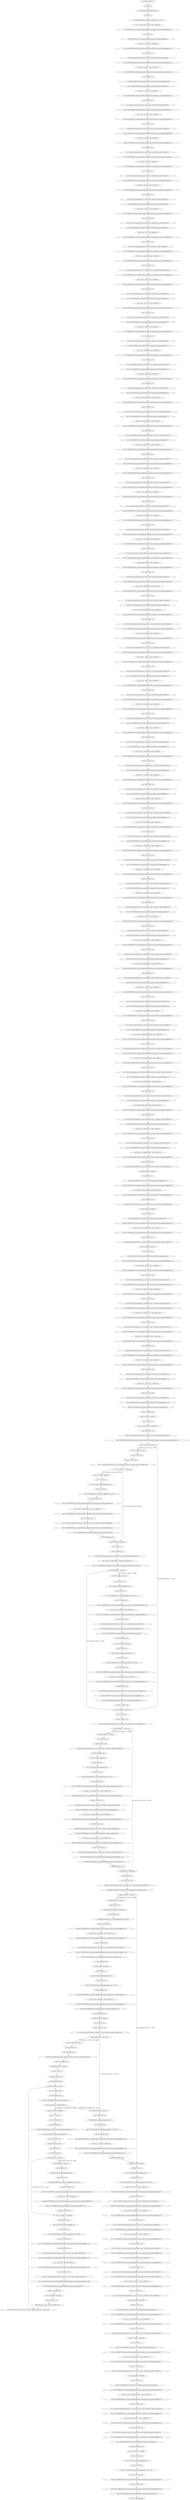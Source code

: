 digraph G {
  1 [ label="I0 (0) LABEL L18261177" ];
  2 [ label="I1 (0) LINE  78" ];
  3 [ label="I2 (0) NEW java/lang/StringBuilder l78" ];
  4 [ label="I3 (3) DUP l78" ];
  5 [ label="I4 (4) INVOKESPECIAL java/lang/StringBuilder.<init>()V l78" ];
  6 [ label="I5 (7) LDC open order: orderId= Type=T_SHORT l78" ];
  7 [ label="I6 (9) INVOKEVIRTUAL java/lang/StringBuilder.append(Ljava/lang/String;)Ljava/lang/StringBuilder; l78" ];
  8 [ label="I7 (12) ILOAD 0 l78" ];
  9 [ label="I8 (13) INVOKEVIRTUAL java/lang/StringBuilder.append(I)Ljava/lang/StringBuilder; l78" ];
  10 [ label="I9 (16) LDC  action= Type=T_SHORT l78" ];
  11 [ label="I10 (18) INVOKEVIRTUAL java/lang/StringBuilder.append(Ljava/lang/String;)Ljava/lang/StringBuilder; l78" ];
  12 [ label="I11 (21) ALOAD 2 l78" ];
  13 [ label="I12 (22) Field com/ib/client/Order.m_action Type=T_BOOLEAN, Opcode=GETFIELD l78" ];
  14 [ label="I13 (25) INVOKEVIRTUAL java/lang/StringBuilder.append(Ljava/lang/String;)Ljava/lang/StringBuilder; l78" ];
  15 [ label="I14 (28) LDC  quantity= Type=T_SHORT l78" ];
  16 [ label="I15 (30) INVOKEVIRTUAL java/lang/StringBuilder.append(Ljava/lang/String;)Ljava/lang/StringBuilder; l78" ];
  17 [ label="I16 (33) ALOAD 2 l78" ];
  18 [ label="I17 (34) Field com/ib/client/Order.m_totalQuantity Type=T_BOOLEAN, Opcode=GETFIELD l78" ];
  19 [ label="I18 (37) INVOKEVIRTUAL java/lang/StringBuilder.append(I)Ljava/lang/StringBuilder; l78" ];
  20 [ label="I19 (40) LDC  symbol= Type=T_SHORT l78" ];
  21 [ label="I20 (42) INVOKEVIRTUAL java/lang/StringBuilder.append(Ljava/lang/String;)Ljava/lang/StringBuilder; l78" ];
  22 [ label="I21 (45) ALOAD 1 l78" ];
  23 [ label="I22 (46) Field com/ib/client/Contract.m_symbol Type=T_BOOLEAN, Opcode=GETFIELD l78" ];
  24 [ label="I23 (49) INVOKEVIRTUAL java/lang/StringBuilder.append(Ljava/lang/String;)Ljava/lang/StringBuilder; l78" ];
  25 [ label="I24 (52) LDC  exchange= Type=T_SHORT l78" ];
  26 [ label="I25 (54) INVOKEVIRTUAL java/lang/StringBuilder.append(Ljava/lang/String;)Ljava/lang/StringBuilder; l78" ];
  27 [ label="I26 (57) ALOAD 1 l78" ];
  28 [ label="I27 (58) Field com/ib/client/Contract.m_exchange Type=T_BOOLEAN, Opcode=GETFIELD l78" ];
  29 [ label="I28 (61) INVOKEVIRTUAL java/lang/StringBuilder.append(Ljava/lang/String;)Ljava/lang/StringBuilder; l78" ];
  30 [ label="I29 (64) LDC  secType= Type=T_SHORT l78" ];
  31 [ label="I30 (66) INVOKEVIRTUAL java/lang/StringBuilder.append(Ljava/lang/String;)Ljava/lang/StringBuilder; l78" ];
  32 [ label="I31 (69) ALOAD 1 l78" ];
  33 [ label="I32 (70) Field com/ib/client/Contract.m_secType Type=T_BOOLEAN, Opcode=GETFIELD l78" ];
  34 [ label="I33 (73) INVOKEVIRTUAL java/lang/StringBuilder.append(Ljava/lang/String;)Ljava/lang/StringBuilder; l78" ];
  35 [ label="I34 (76) LDC  type= Type=T_SHORT l78" ];
  36 [ label="I35 (78) INVOKEVIRTUAL java/lang/StringBuilder.append(Ljava/lang/String;)Ljava/lang/StringBuilder; l78" ];
  37 [ label="I36 (81) ALOAD 2 l78" ];
  38 [ label="I37 (82) Field com/ib/client/Order.m_orderType Type=T_BOOLEAN, Opcode=GETFIELD l78" ];
  39 [ label="I38 (85) INVOKEVIRTUAL java/lang/StringBuilder.append(Ljava/lang/String;)Ljava/lang/StringBuilder; l78" ];
  40 [ label="I39 (88) LDC  lmtPrice= Type=T_SHORT l78" ];
  41 [ label="I40 (90) INVOKEVIRTUAL java/lang/StringBuilder.append(Ljava/lang/String;)Ljava/lang/StringBuilder; l78" ];
  42 [ label="I41 (93) ALOAD 2 l78" ];
  43 [ label="I42 (94) Field com/ib/client/Order.m_lmtPrice Type=T_BOOLEAN, Opcode=GETFIELD l78" ];
  44 [ label="I43 (97) INVOKEVIRTUAL java/lang/StringBuilder.append(D)Ljava/lang/StringBuilder; l78" ];
  45 [ label="I44 (100) LDC  auxPrice= Type=T_SHORT l78" ];
  46 [ label="I45 (102) INVOKEVIRTUAL java/lang/StringBuilder.append(Ljava/lang/String;)Ljava/lang/StringBuilder; l78" ];
  47 [ label="I46 (105) ALOAD 2 l78" ];
  48 [ label="I47 (106) Field com/ib/client/Order.m_auxPrice Type=T_BOOLEAN, Opcode=GETFIELD l78" ];
  49 [ label="I48 (109) INVOKEVIRTUAL java/lang/StringBuilder.append(D)Ljava/lang/StringBuilder; l78" ];
  50 [ label="I49 (112) LDC  TIF= Type=T_SHORT l78" ];
  51 [ label="I50 (114) INVOKEVIRTUAL java/lang/StringBuilder.append(Ljava/lang/String;)Ljava/lang/StringBuilder; l78" ];
  52 [ label="I51 (117) ALOAD 2 l78" ];
  53 [ label="I52 (118) Field com/ib/client/Order.m_tif Type=T_BOOLEAN, Opcode=GETFIELD l78" ];
  54 [ label="I53 (121) INVOKEVIRTUAL java/lang/StringBuilder.append(Ljava/lang/String;)Ljava/lang/StringBuilder; l78" ];
  55 [ label="I54 (124) LDC  localSymbol= Type=T_SHORT l78" ];
  56 [ label="I55 (126) INVOKEVIRTUAL java/lang/StringBuilder.append(Ljava/lang/String;)Ljava/lang/StringBuilder; l78" ];
  57 [ label="I56 (129) ALOAD 1 l78" ];
  58 [ label="I57 (130) Field com/ib/client/Contract.m_localSymbol Type=T_BOOLEAN, Opcode=GETFIELD l78" ];
  59 [ label="I58 (133) INVOKEVIRTUAL java/lang/StringBuilder.append(Ljava/lang/String;)Ljava/lang/StringBuilder; l78" ];
  60 [ label="I59 (136) LDC  client Id= Type=T_SHORT l78" ];
  61 [ label="I60 (138) INVOKEVIRTUAL java/lang/StringBuilder.append(Ljava/lang/String;)Ljava/lang/StringBuilder; l78" ];
  62 [ label="I61 (141) ALOAD 2 l78" ];
  63 [ label="I62 (142) Field com/ib/client/Order.m_clientId Type=T_BOOLEAN, Opcode=GETFIELD l78" ];
  64 [ label="I63 (145) INVOKEVIRTUAL java/lang/StringBuilder.append(I)Ljava/lang/StringBuilder; l78" ];
  65 [ label="I64 (148) LDC  parent Id= Type=T_SHORT l78" ];
  66 [ label="I65 (150) INVOKEVIRTUAL java/lang/StringBuilder.append(Ljava/lang/String;)Ljava/lang/StringBuilder; l78" ];
  67 [ label="I66 (153) ALOAD 2 l78" ];
  68 [ label="I67 (154) Field com/ib/client/Order.m_parentId Type=T_BOOLEAN, Opcode=GETFIELD l78" ];
  69 [ label="I68 (157) INVOKEVIRTUAL java/lang/StringBuilder.append(I)Ljava/lang/StringBuilder; l78" ];
  70 [ label="I69 (160) LDC  permId= Type=T_SHORT l78" ];
  71 [ label="I70 (162) INVOKEVIRTUAL java/lang/StringBuilder.append(Ljava/lang/String;)Ljava/lang/StringBuilder; l78" ];
  72 [ label="I71 (165) ALOAD 2 l78" ];
  73 [ label="I72 (166) Field com/ib/client/Order.m_permId Type=T_BOOLEAN, Opcode=GETFIELD l78" ];
  74 [ label="I73 (169) INVOKEVIRTUAL java/lang/StringBuilder.append(I)Ljava/lang/StringBuilder; l78" ];
  75 [ label="I74 (172) LDC  outsideRth= Type=T_SHORT l78" ];
  76 [ label="I75 (174) INVOKEVIRTUAL java/lang/StringBuilder.append(Ljava/lang/String;)Ljava/lang/StringBuilder; l78" ];
  77 [ label="I76 (177) ALOAD 2 l78" ];
  78 [ label="I77 (178) Field com/ib/client/Order.m_outsideRth Type=T_BOOLEAN, Opcode=GETFIELD l78" ];
  79 [ label="I78 (181) INVOKEVIRTUAL java/lang/StringBuilder.append(Z)Ljava/lang/StringBuilder; l78" ];
  80 [ label="I79 (184) LDC  hidden= Type=T_SHORT l78" ];
  81 [ label="I80 (186) INVOKEVIRTUAL java/lang/StringBuilder.append(Ljava/lang/String;)Ljava/lang/StringBuilder; l78" ];
  82 [ label="I81 (189) ALOAD 2 l78" ];
  83 [ label="I82 (190) Field com/ib/client/Order.m_hidden Type=T_BOOLEAN, Opcode=GETFIELD l78" ];
  84 [ label="I83 (193) INVOKEVIRTUAL java/lang/StringBuilder.append(Z)Ljava/lang/StringBuilder; l78" ];
  85 [ label="I84 (196) LDC  discretionaryAmt= Type=T_SHORT l78" ];
  86 [ label="I85 (198) INVOKEVIRTUAL java/lang/StringBuilder.append(Ljava/lang/String;)Ljava/lang/StringBuilder; l78" ];
  87 [ label="I86 (201) ALOAD 2 l78" ];
  88 [ label="I87 (202) Field com/ib/client/Order.m_discretionaryAmt Type=T_BOOLEAN, Opcode=GETFIELD l78" ];
  89 [ label="I88 (205) INVOKEVIRTUAL java/lang/StringBuilder.append(D)Ljava/lang/StringBuilder; l78" ];
  90 [ label="I89 (208) LDC  triggerMethod= Type=T_SHORT l78" ];
  91 [ label="I90 (210) INVOKEVIRTUAL java/lang/StringBuilder.append(Ljava/lang/String;)Ljava/lang/StringBuilder; l78" ];
  92 [ label="I91 (213) ALOAD 2 l78" ];
  93 [ label="I92 (214) Field com/ib/client/Order.m_triggerMethod Type=T_BOOLEAN, Opcode=GETFIELD l78" ];
  94 [ label="I93 (217) INVOKEVIRTUAL java/lang/StringBuilder.append(I)Ljava/lang/StringBuilder; l78" ];
  95 [ label="I94 (220) LDC  goodAfterTime= Type=T_SHORT l78" ];
  96 [ label="I95 (222) INVOKEVIRTUAL java/lang/StringBuilder.append(Ljava/lang/String;)Ljava/lang/StringBuilder; l78" ];
  97 [ label="I96 (225) ALOAD 2 l78" ];
  98 [ label="I97 (226) Field com/ib/client/Order.m_goodAfterTime Type=T_BOOLEAN, Opcode=GETFIELD l78" ];
  99 [ label="I98 (229) INVOKEVIRTUAL java/lang/StringBuilder.append(Ljava/lang/String;)Ljava/lang/StringBuilder; l78" ];
  100 [ label="I99 (232) LDC  goodTillDate= Type=T_SHORT l78" ];
  101 [ label="I100 (234) INVOKEVIRTUAL java/lang/StringBuilder.append(Ljava/lang/String;)Ljava/lang/StringBuilder; l78" ];
  102 [ label="I101 (237) ALOAD 2 l78" ];
  103 [ label="I102 (238) Field com/ib/client/Order.m_goodTillDate Type=T_BOOLEAN, Opcode=GETFIELD l78" ];
  104 [ label="I103 (241) INVOKEVIRTUAL java/lang/StringBuilder.append(Ljava/lang/String;)Ljava/lang/StringBuilder; l78" ];
  105 [ label="I104 (244) LDC  faGroup= Type=T_SHORT l78" ];
  106 [ label="I105 (246) INVOKEVIRTUAL java/lang/StringBuilder.append(Ljava/lang/String;)Ljava/lang/StringBuilder; l78" ];
  107 [ label="I106 (249) ALOAD 2 l78" ];
  108 [ label="I107 (250) Field com/ib/client/Order.m_faGroup Type=T_BOOLEAN, Opcode=GETFIELD l78" ];
  109 [ label="I108 (253) INVOKEVIRTUAL java/lang/StringBuilder.append(Ljava/lang/String;)Ljava/lang/StringBuilder; l78" ];
  110 [ label="I109 (256) LDC  faMethod= Type=T_SHORT l78" ];
  111 [ label="I110 (258) INVOKEVIRTUAL java/lang/StringBuilder.append(Ljava/lang/String;)Ljava/lang/StringBuilder; l78" ];
  112 [ label="I111 (261) ALOAD 2 l78" ];
  113 [ label="I112 (262) Field com/ib/client/Order.m_faMethod Type=T_BOOLEAN, Opcode=GETFIELD l78" ];
  114 [ label="I113 (265) INVOKEVIRTUAL java/lang/StringBuilder.append(Ljava/lang/String;)Ljava/lang/StringBuilder; l78" ];
  115 [ label="I114 (268) LDC  faPercentage= Type=T_SHORT l78" ];
  116 [ label="I115 (270) INVOKEVIRTUAL java/lang/StringBuilder.append(Ljava/lang/String;)Ljava/lang/StringBuilder; l78" ];
  117 [ label="I116 (273) ALOAD 2 l78" ];
  118 [ label="I117 (274) Field com/ib/client/Order.m_faPercentage Type=T_BOOLEAN, Opcode=GETFIELD l78" ];
  119 [ label="I118 (277) INVOKEVIRTUAL java/lang/StringBuilder.append(Ljava/lang/String;)Ljava/lang/StringBuilder; l78" ];
  120 [ label="I119 (280) LDC  faProfile= Type=T_SHORT l78" ];
  121 [ label="I120 (282) INVOKEVIRTUAL java/lang/StringBuilder.append(Ljava/lang/String;)Ljava/lang/StringBuilder; l78" ];
  122 [ label="I121 (285) ALOAD 2 l78" ];
  123 [ label="I122 (286) Field com/ib/client/Order.m_faProfile Type=T_BOOLEAN, Opcode=GETFIELD l78" ];
  124 [ label="I123 (289) INVOKEVIRTUAL java/lang/StringBuilder.append(Ljava/lang/String;)Ljava/lang/StringBuilder; l78" ];
  125 [ label="I124 (292) LDC  shortSaleSlot= Type=T_SHORT l78" ];
  126 [ label="I125 (294) INVOKEVIRTUAL java/lang/StringBuilder.append(Ljava/lang/String;)Ljava/lang/StringBuilder; l78" ];
  127 [ label="I126 (297) ALOAD 2 l78" ];
  128 [ label="I127 (298) Field com/ib/client/Order.m_shortSaleSlot Type=T_BOOLEAN, Opcode=GETFIELD l78" ];
  129 [ label="I128 (301) INVOKEVIRTUAL java/lang/StringBuilder.append(I)Ljava/lang/StringBuilder; l78" ];
  130 [ label="I129 (304) LDC  designatedLocation= Type=T_SHORT l78" ];
  131 [ label="I130 (306) INVOKEVIRTUAL java/lang/StringBuilder.append(Ljava/lang/String;)Ljava/lang/StringBuilder; l78" ];
  132 [ label="I131 (309) ALOAD 2 l78" ];
  133 [ label="I132 (310) Field com/ib/client/Order.m_designatedLocation Type=T_BOOLEAN, Opcode=GETFIELD l78" ];
  134 [ label="I133 (313) INVOKEVIRTUAL java/lang/StringBuilder.append(Ljava/lang/String;)Ljava/lang/StringBuilder; l78" ];
  135 [ label="I134 (316) LDC  ocaGroup= Type=T_SHORT l78" ];
  136 [ label="I135 (318) INVOKEVIRTUAL java/lang/StringBuilder.append(Ljava/lang/String;)Ljava/lang/StringBuilder; l78" ];
  137 [ label="I136 (321) ALOAD 2 l78" ];
  138 [ label="I137 (322) Field com/ib/client/Order.m_ocaGroup Type=T_BOOLEAN, Opcode=GETFIELD l78" ];
  139 [ label="I138 (325) INVOKEVIRTUAL java/lang/StringBuilder.append(Ljava/lang/String;)Ljava/lang/StringBuilder; l78" ];
  140 [ label="I139 (328) LDC  ocaType= Type=T_SHORT l78" ];
  141 [ label="I140 (330) INVOKEVIRTUAL java/lang/StringBuilder.append(Ljava/lang/String;)Ljava/lang/StringBuilder; l78" ];
  142 [ label="I141 (333) ALOAD 2 l78" ];
  143 [ label="I142 (334) Field com/ib/client/Order.m_ocaType Type=T_BOOLEAN, Opcode=GETFIELD l78" ];
  144 [ label="I143 (337) INVOKEVIRTUAL java/lang/StringBuilder.append(I)Ljava/lang/StringBuilder; l78" ];
  145 [ label="I144 (340) LDC  rule80A= Type=T_SHORT l78" ];
  146 [ label="I145 (342) INVOKEVIRTUAL java/lang/StringBuilder.append(Ljava/lang/String;)Ljava/lang/StringBuilder; l78" ];
  147 [ label="I146 (345) ALOAD 2 l78" ];
  148 [ label="I147 (346) Field com/ib/client/Order.m_rule80A Type=T_BOOLEAN, Opcode=GETFIELD l78" ];
  149 [ label="I148 (349) INVOKEVIRTUAL java/lang/StringBuilder.append(Ljava/lang/String;)Ljava/lang/StringBuilder; l78" ];
  150 [ label="I149 (352) LDC  allOrNone= Type=T_SHORT l78" ];
  151 [ label="I150 (354) INVOKEVIRTUAL java/lang/StringBuilder.append(Ljava/lang/String;)Ljava/lang/StringBuilder; l78" ];
  152 [ label="I151 (357) ALOAD 2 l78" ];
  153 [ label="I152 (358) Field com/ib/client/Order.m_allOrNone Type=T_BOOLEAN, Opcode=GETFIELD l78" ];
  154 [ label="I153 (361) INVOKEVIRTUAL java/lang/StringBuilder.append(Z)Ljava/lang/StringBuilder; l78" ];
  155 [ label="I154 (364) LDC  minQty= Type=T_SHORT l78" ];
  156 [ label="I155 (366) INVOKEVIRTUAL java/lang/StringBuilder.append(Ljava/lang/String;)Ljava/lang/StringBuilder; l78" ];
  157 [ label="I156 (369) ALOAD 2 l78" ];
  158 [ label="I157 (370) Field com/ib/client/Order.m_minQty Type=T_BOOLEAN, Opcode=GETFIELD l78" ];
  159 [ label="I158 (373) INVOKEVIRTUAL java/lang/StringBuilder.append(I)Ljava/lang/StringBuilder; l78" ];
  160 [ label="I159 (376) LDC  percentOffset= Type=T_SHORT l78" ];
  161 [ label="I160 (378) INVOKEVIRTUAL java/lang/StringBuilder.append(Ljava/lang/String;)Ljava/lang/StringBuilder; l78" ];
  162 [ label="I161 (381) ALOAD 2 l78" ];
  163 [ label="I162 (382) Field com/ib/client/Order.m_percentOffset Type=T_BOOLEAN, Opcode=GETFIELD l78" ];
  164 [ label="I163 (385) INVOKEVIRTUAL java/lang/StringBuilder.append(D)Ljava/lang/StringBuilder; l78" ];
  165 [ label="I164 (388) LDC  eTradeOnly= Type=T_SHORT l78" ];
  166 [ label="I165 (390) INVOKEVIRTUAL java/lang/StringBuilder.append(Ljava/lang/String;)Ljava/lang/StringBuilder; l78" ];
  167 [ label="I166 (393) ALOAD 2 l78" ];
  168 [ label="I167 (394) Field com/ib/client/Order.m_eTradeOnly Type=T_BOOLEAN, Opcode=GETFIELD l78" ];
  169 [ label="I168 (397) INVOKEVIRTUAL java/lang/StringBuilder.append(Z)Ljava/lang/StringBuilder; l78" ];
  170 [ label="I169 (400) LDC  firmQuoteOnly= Type=T_SHORT l78" ];
  171 [ label="I170 (402) INVOKEVIRTUAL java/lang/StringBuilder.append(Ljava/lang/String;)Ljava/lang/StringBuilder; l78" ];
  172 [ label="I171 (405) ALOAD 2 l78" ];
  173 [ label="I172 (406) Field com/ib/client/Order.m_firmQuoteOnly Type=T_BOOLEAN, Opcode=GETFIELD l78" ];
  174 [ label="I173 (409) INVOKEVIRTUAL java/lang/StringBuilder.append(Z)Ljava/lang/StringBuilder; l78" ];
  175 [ label="I174 (412) LDC  nbboPriceCap= Type=T_SHORT l78" ];
  176 [ label="I175 (414) INVOKEVIRTUAL java/lang/StringBuilder.append(Ljava/lang/String;)Ljava/lang/StringBuilder; l78" ];
  177 [ label="I176 (417) ALOAD 2 l78" ];
  178 [ label="I177 (418) Field com/ib/client/Order.m_nbboPriceCap Type=T_BOOLEAN, Opcode=GETFIELD l78" ];
  179 [ label="I178 (421) INVOKEVIRTUAL java/lang/StringBuilder.append(D)Ljava/lang/StringBuilder; l78" ];
  180 [ label="I179 (424) LDC  auctionStrategy= Type=T_SHORT l78" ];
  181 [ label="I180 (426) INVOKEVIRTUAL java/lang/StringBuilder.append(Ljava/lang/String;)Ljava/lang/StringBuilder; l78" ];
  182 [ label="I181 (429) ALOAD 2 l78" ];
  183 [ label="I182 (430) Field com/ib/client/Order.m_auctionStrategy Type=T_BOOLEAN, Opcode=GETFIELD l78" ];
  184 [ label="I183 (433) INVOKEVIRTUAL java/lang/StringBuilder.append(I)Ljava/lang/StringBuilder; l78" ];
  185 [ label="I184 (436) LDC  startingPrice= Type=T_SHORT l78" ];
  186 [ label="I185 (438) INVOKEVIRTUAL java/lang/StringBuilder.append(Ljava/lang/String;)Ljava/lang/StringBuilder; l78" ];
  187 [ label="I186 (441) ALOAD 2 l78" ];
  188 [ label="I187 (442) Field com/ib/client/Order.m_startingPrice Type=T_BOOLEAN, Opcode=GETFIELD l78" ];
  189 [ label="I188 (445) INVOKEVIRTUAL java/lang/StringBuilder.append(D)Ljava/lang/StringBuilder; l78" ];
  190 [ label="I189 (448) LDC  stockRefPrice= Type=T_SHORT l78" ];
  191 [ label="I190 (450) INVOKEVIRTUAL java/lang/StringBuilder.append(Ljava/lang/String;)Ljava/lang/StringBuilder; l78" ];
  192 [ label="I191 (453) ALOAD 2 l78" ];
  193 [ label="I192 (454) Field com/ib/client/Order.m_stockRefPrice Type=T_BOOLEAN, Opcode=GETFIELD l78" ];
  194 [ label="I193 (457) INVOKEVIRTUAL java/lang/StringBuilder.append(D)Ljava/lang/StringBuilder; l78" ];
  195 [ label="I194 (460) LDC  delta= Type=T_SHORT l78" ];
  196 [ label="I195 (462) INVOKEVIRTUAL java/lang/StringBuilder.append(Ljava/lang/String;)Ljava/lang/StringBuilder; l78" ];
  197 [ label="I196 (465) ALOAD 2 l78" ];
  198 [ label="I197 (466) Field com/ib/client/Order.m_delta Type=T_BOOLEAN, Opcode=GETFIELD l78" ];
  199 [ label="I198 (469) INVOKEVIRTUAL java/lang/StringBuilder.append(D)Ljava/lang/StringBuilder; l78" ];
  200 [ label="I199 (472) LDC  stockRangeLower= Type=T_SHORT l78" ];
  201 [ label="I200 (474) INVOKEVIRTUAL java/lang/StringBuilder.append(Ljava/lang/String;)Ljava/lang/StringBuilder; l78" ];
  202 [ label="I201 (477) ALOAD 2 l78" ];
  203 [ label="I202 (478) Field com/ib/client/Order.m_stockRangeLower Type=T_BOOLEAN, Opcode=GETFIELD l78" ];
  204 [ label="I203 (481) INVOKEVIRTUAL java/lang/StringBuilder.append(D)Ljava/lang/StringBuilder; l78" ];
  205 [ label="I204 (484) LDC  stockRangeUpper= Type=T_SHORT l78" ];
  206 [ label="I205 (486) INVOKEVIRTUAL java/lang/StringBuilder.append(Ljava/lang/String;)Ljava/lang/StringBuilder; l78" ];
  207 [ label="I206 (489) ALOAD 2 l78" ];
  208 [ label="I207 (490) Field com/ib/client/Order.m_stockRangeUpper Type=T_BOOLEAN, Opcode=GETFIELD l78" ];
  209 [ label="I208 (493) INVOKEVIRTUAL java/lang/StringBuilder.append(D)Ljava/lang/StringBuilder; l78" ];
  210 [ label="I209 (496) LDC  volatility= Type=T_SHORT l78" ];
  211 [ label="I210 (498) INVOKEVIRTUAL java/lang/StringBuilder.append(Ljava/lang/String;)Ljava/lang/StringBuilder; l78" ];
  212 [ label="I211 (501) ALOAD 2 l78" ];
  213 [ label="I212 (502) Field com/ib/client/Order.m_volatility Type=T_BOOLEAN, Opcode=GETFIELD l78" ];
  214 [ label="I213 (505) INVOKEVIRTUAL java/lang/StringBuilder.append(D)Ljava/lang/StringBuilder; l78" ];
  215 [ label="I214 (508) LDC  volatilityType= Type=T_SHORT l78" ];
  216 [ label="I215 (510) INVOKEVIRTUAL java/lang/StringBuilder.append(Ljava/lang/String;)Ljava/lang/StringBuilder; l78" ];
  217 [ label="I216 (513) ALOAD 2 l78" ];
  218 [ label="I217 (514) Field com/ib/client/Order.m_volatilityType Type=T_BOOLEAN, Opcode=GETFIELD l78" ];
  219 [ label="I218 (517) INVOKEVIRTUAL java/lang/StringBuilder.append(I)Ljava/lang/StringBuilder; l78" ];
  220 [ label="I219 (520) LDC  deltaNeutralOrderType= Type=T_SHORT l78" ];
  221 [ label="I220 (522) INVOKEVIRTUAL java/lang/StringBuilder.append(Ljava/lang/String;)Ljava/lang/StringBuilder; l78" ];
  222 [ label="I221 (525) ALOAD 2 l78" ];
  223 [ label="I222 (526) Field com/ib/client/Order.m_deltaNeutralOrderType Type=T_BOOLEAN, Opcode=GETFIELD l78" ];
  224 [ label="I223 (529) INVOKEVIRTUAL java/lang/StringBuilder.append(Ljava/lang/String;)Ljava/lang/StringBuilder; l78" ];
  225 [ label="I224 (532) LDC  deltaNeutralAuxPrice= Type=T_SHORT l78" ];
  226 [ label="I225 (534) INVOKEVIRTUAL java/lang/StringBuilder.append(Ljava/lang/String;)Ljava/lang/StringBuilder; l78" ];
  227 [ label="I226 (537) ALOAD 2 l78" ];
  228 [ label="I227 (538) Field com/ib/client/Order.m_deltaNeutralAuxPrice Type=T_BOOLEAN, Opcode=GETFIELD l78" ];
  229 [ label="I228 (541) INVOKEVIRTUAL java/lang/StringBuilder.append(D)Ljava/lang/StringBuilder; l78" ];
  230 [ label="I229 (544) LDC  continuousUpdate= Type=T_SHORT l78" ];
  231 [ label="I230 (546) INVOKEVIRTUAL java/lang/StringBuilder.append(Ljava/lang/String;)Ljava/lang/StringBuilder; l78" ];
  232 [ label="I231 (549) ALOAD 2 l78" ];
  233 [ label="I232 (550) Field com/ib/client/Order.m_continuousUpdate Type=T_BOOLEAN, Opcode=GETFIELD l78" ];
  234 [ label="I233 (553) INVOKEVIRTUAL java/lang/StringBuilder.append(I)Ljava/lang/StringBuilder; l78" ];
  235 [ label="I234 (556) LDC  referencePriceType= Type=T_SHORT l78" ];
  236 [ label="I235 (558) INVOKEVIRTUAL java/lang/StringBuilder.append(Ljava/lang/String;)Ljava/lang/StringBuilder; l78" ];
  237 [ label="I236 (561) ALOAD 2 l78" ];
  238 [ label="I237 (562) Field com/ib/client/Order.m_referencePriceType Type=T_BOOLEAN, Opcode=GETFIELD l78" ];
  239 [ label="I238 (565) INVOKEVIRTUAL java/lang/StringBuilder.append(I)Ljava/lang/StringBuilder; l78" ];
  240 [ label="I239 (568) LDC  trailStopPrice= Type=T_SHORT l78" ];
  241 [ label="I240 (570) INVOKEVIRTUAL java/lang/StringBuilder.append(Ljava/lang/String;)Ljava/lang/StringBuilder; l78" ];
  242 [ label="I241 (573) ALOAD 2 l78" ];
  243 [ label="I242 (574) Field com/ib/client/Order.m_trailStopPrice Type=T_BOOLEAN, Opcode=GETFIELD l78" ];
  244 [ label="I243 (577) INVOKEVIRTUAL java/lang/StringBuilder.append(D)Ljava/lang/StringBuilder; l78" ];
  245 [ label="I244 (580) LDC  scaleInitLevelSize= Type=T_SHORT l78" ];
  246 [ label="I245 (582) INVOKEVIRTUAL java/lang/StringBuilder.append(Ljava/lang/String;)Ljava/lang/StringBuilder; l78" ];
  247 [ label="I246 (585) ALOAD 2 l78" ];
  248 [ label="I247 (586) Field com/ib/client/Order.m_scaleInitLevelSize Type=T_BOOLEAN, Opcode=GETFIELD l78" ];
  249 [ label="I248 (589) LABEL L1460293831" ];
  250 [ label="I249 (589) LINE  126" ];
  251 [ label="I250 (589) INVOKESTATIC com/ib/client/Util.IntMaxString(I)Ljava/lang/String; l126" ];
  252 [ label="I251 (592) INVOKEVIRTUAL java/lang/StringBuilder.append(Ljava/lang/String;)Ljava/lang/StringBuilder; l126" ];
  253 [ label="I252 (595) LDC  scaleSubsLevelSize= Type=T_SHORT l126" ];
  254 [ label="I253 (597) INVOKEVIRTUAL java/lang/StringBuilder.append(Ljava/lang/String;)Ljava/lang/StringBuilder; l126" ];
  255 [ label="I254 (600) ALOAD 2 l126" ];
  256 [ label="I255 (601) Field com/ib/client/Order.m_scaleSubsLevelSize Type=T_BOOLEAN, Opcode=GETFIELD l126" ];
  257 [ label="I256 (604) LABEL L504505408" ];
  258 [ label="I257 (604) LINE  127" ];
  259 [ label="I258 (604) INVOKESTATIC com/ib/client/Util.IntMaxString(I)Ljava/lang/String; l127" ];
  260 [ label="I259 (607) INVOKEVIRTUAL java/lang/StringBuilder.append(Ljava/lang/String;)Ljava/lang/StringBuilder; l127" ];
  261 [ label="I260 (610) LDC  scalePriceIncrement= Type=T_SHORT l127" ];
  262 [ label="I261 (612) INVOKEVIRTUAL java/lang/StringBuilder.append(Ljava/lang/String;)Ljava/lang/StringBuilder; l127" ];
  263 [ label="I262 (615) ALOAD 2 l127" ];
  264 [ label="I263 (616) Field com/ib/client/Order.m_scalePriceIncrement Type=T_BOOLEAN, Opcode=GETFIELD l127" ];
  265 [ label="I264 (619) LABEL L996036729" ];
  266 [ label="I265 (619) LINE  128" ];
  267 [ label="I266 (619) INVOKESTATIC com/ib/client/Util.DoubleMaxString(D)Ljava/lang/String; l128" ];
  268 [ label="I267 (622) INVOKEVIRTUAL java/lang/StringBuilder.append(Ljava/lang/String;)Ljava/lang/StringBuilder; l128" ];
  269 [ label="I268 (625) LDC  account= Type=T_SHORT l128" ];
  270 [ label="I269 (627) INVOKEVIRTUAL java/lang/StringBuilder.append(Ljava/lang/String;)Ljava/lang/StringBuilder; l128" ];
  271 [ label="I270 (630) ALOAD 2 l128" ];
  272 [ label="I271 (631) Field com/ib/client/Order.m_account Type=T_BOOLEAN, Opcode=GETFIELD l128" ];
  273 [ label="I272 (634) INVOKEVIRTUAL java/lang/StringBuilder.append(Ljava/lang/String;)Ljava/lang/StringBuilder; l128" ];
  274 [ label="I273 (637) LDC  settlingFirm= Type=T_SHORT l128" ];
  275 [ label="I274 (639) INVOKEVIRTUAL java/lang/StringBuilder.append(Ljava/lang/String;)Ljava/lang/StringBuilder; l128" ];
  276 [ label="I275 (642) ALOAD 2 l128" ];
  277 [ label="I276 (643) Field com/ib/client/Order.m_settlingFirm Type=T_BOOLEAN, Opcode=GETFIELD l128" ];
  278 [ label="I277 (646) INVOKEVIRTUAL java/lang/StringBuilder.append(Ljava/lang/String;)Ljava/lang/StringBuilder; l128" ];
  279 [ label="I278 (649) LDC  clearingAccount= Type=T_SHORT l128" ];
  280 [ label="I279 (651) INVOKEVIRTUAL java/lang/StringBuilder.append(Ljava/lang/String;)Ljava/lang/StringBuilder; l128" ];
  281 [ label="I280 (654) ALOAD 2 l128" ];
  282 [ label="I281 (655) Field com/ib/client/Order.m_clearingAccount Type=T_BOOLEAN, Opcode=GETFIELD l128" ];
  283 [ label="I282 (658) INVOKEVIRTUAL java/lang/StringBuilder.append(Ljava/lang/String;)Ljava/lang/StringBuilder; l128" ];
  284 [ label="I283 (661) LDC  clearingIntent= Type=T_SHORT l128" ];
  285 [ label="I284 (663) INVOKEVIRTUAL java/lang/StringBuilder.append(Ljava/lang/String;)Ljava/lang/StringBuilder; l128" ];
  286 [ label="I285 (666) ALOAD 2 l128" ];
  287 [ label="I286 (667) Field com/ib/client/Order.m_clearingIntent Type=T_BOOLEAN, Opcode=GETFIELD l128" ];
  288 [ label="I287 (670) INVOKEVIRTUAL java/lang/StringBuilder.append(Ljava/lang/String;)Ljava/lang/StringBuilder; l128" ];
  289 [ label="I288 (673) LDC  notHeld= Type=T_SHORT l128" ];
  290 [ label="I289 (675) INVOKEVIRTUAL java/lang/StringBuilder.append(Ljava/lang/String;)Ljava/lang/StringBuilder; l128" ];
  291 [ label="I290 (678) ALOAD 2 l128" ];
  292 [ label="I291 (679) Field com/ib/client/Order.m_notHeld Type=T_BOOLEAN, Opcode=GETFIELD l128" ];
  293 [ label="I292 (682) INVOKEVIRTUAL java/lang/StringBuilder.append(Z)Ljava/lang/StringBuilder; l128" ];
  294 [ label="I293 (685) LDC  whatIf= Type=T_SHORT l128" ];
  295 [ label="I294 (687) INVOKEVIRTUAL java/lang/StringBuilder.append(Ljava/lang/String;)Ljava/lang/StringBuilder; l128" ];
  296 [ label="I295 (690) ALOAD 2 l128" ];
  297 [ label="I296 (691) Field com/ib/client/Order.m_whatIf Type=T_BOOLEAN, Opcode=GETFIELD l128" ];
  298 [ label="I297 (694) INVOKEVIRTUAL java/lang/StringBuilder.append(Z)Ljava/lang/StringBuilder; l128" ];
  299 [ label="I298 (697) INVOKEVIRTUAL java/lang/StringBuilder.toString()Ljava/lang/String; l128" ];
  300 [ label="I299 (700) ASTORE 4 l128" ];
  301 [ label="I300 (702) LABEL L257497287" ];
  302 [ label="I301 (702) LINE  137" ];
  303 [ label="I302 (702) LDC BAG Type=T_SHORT l137" ];
  304 [ label="I303 (704) ALOAD 1 l137" ];
  305 [ label="I304 (705) Field com/ib/client/Contract.m_secType Type=T_BOOLEAN, Opcode=GETFIELD l137" ];
  306 [ label="I305 (708) INVOKESTATIC org/evosuite/instrumentation/testability/StringHelper.StringEquals(Ljava/lang/String;Ljava/lang/Object;)I l137" ];
  307 [ label="I306 (711) Branch 10 - IFLE l137" ];
  308 [ label="I307 (714) LABEL L91224237" ];
  309 [ label="I308 (714) LINE  138" ];
  310 [ label="I309 (714) ALOAD 1 l138" ];
  311 [ label="I310 (715) Field com/ib/client/Contract.m_comboLegsDescrip Type=T_BOOLEAN, Opcode=GETFIELD l138" ];
  312 [ label="I311 (718) Branch 11 - IFNULL l138" ];
  313 [ label="I312 (721) LABEL L186846105" ];
  314 [ label="I313 (721) LINE  139" ];
  315 [ label="I314 (721) NEW java/lang/StringBuilder l139" ];
  316 [ label="I315 (724) DUP l139" ];
  317 [ label="I316 (725) INVOKESPECIAL java/lang/StringBuilder.<init>()V l139" ];
  318 [ label="I317 (728) ALOAD 4 l139" ];
  319 [ label="I318 (730) INVOKEVIRTUAL java/lang/StringBuilder.append(Ljava/lang/String;)Ljava/lang/StringBuilder; l139" ];
  320 [ label="I319 (733) LDC  comboLegsDescrip= Type=T_SHORT l139" ];
  321 [ label="I320 (735) INVOKEVIRTUAL java/lang/StringBuilder.append(Ljava/lang/String;)Ljava/lang/StringBuilder; l139" ];
  322 [ label="I321 (738) ALOAD 1 l139" ];
  323 [ label="I322 (739) Field com/ib/client/Contract.m_comboLegsDescrip Type=T_BOOLEAN, Opcode=GETFIELD l139" ];
  324 [ label="I323 (742) INVOKEVIRTUAL java/lang/StringBuilder.append(Ljava/lang/String;)Ljava/lang/StringBuilder; l139" ];
  325 [ label="I324 (745) INVOKEVIRTUAL java/lang/StringBuilder.toString()Ljava/lang/String; l139" ];
  326 [ label="I325 (748) ASTORE 4 l139" ];
  327 [ label="I326 (750) LABEL L1291566561" ];
  328 [ label="I327 (750) LINE  141" ];
  329 [ label="I328 (750) ALOAD 2 l141" ];
  330 [ label="I329 (751) Field com/ib/client/Order.m_basisPoints Type=T_BOOLEAN, Opcode=GETFIELD l141" ];
  331 [ label="I330 (754) LDC 1.7976931348623157E308 Type=T_SHORT l141" ];
  332 [ label="I331 (757) INVOKESTATIC org/evosuite/instrumentation/testability/BooleanHelper.doubleSubL(DD)I l141" ];
  333 [ label="I332 (760) Branch 12 - IFEQ l141" ];
  334 [ label="I333 (763) LABEL L110281611" ];
  335 [ label="I334 (763) LINE  142" ];
  336 [ label="I335 (763) NEW java/lang/StringBuilder l142" ];
  337 [ label="I336 (766) DUP l142" ];
  338 [ label="I337 (767) INVOKESPECIAL java/lang/StringBuilder.<init>()V l142" ];
  339 [ label="I338 (770) ALOAD 4 l142" ];
  340 [ label="I339 (772) INVOKEVIRTUAL java/lang/StringBuilder.append(Ljava/lang/String;)Ljava/lang/StringBuilder; l142" ];
  341 [ label="I340 (775) LDC  basisPoints= Type=T_SHORT l142" ];
  342 [ label="I341 (777) INVOKEVIRTUAL java/lang/StringBuilder.append(Ljava/lang/String;)Ljava/lang/StringBuilder; l142" ];
  343 [ label="I342 (780) ALOAD 2 l142" ];
  344 [ label="I343 (781) Field com/ib/client/Order.m_basisPoints Type=T_BOOLEAN, Opcode=GETFIELD l142" ];
  345 [ label="I344 (784) INVOKEVIRTUAL java/lang/StringBuilder.append(D)Ljava/lang/StringBuilder; l142" ];
  346 [ label="I345 (787) INVOKEVIRTUAL java/lang/StringBuilder.toString()Ljava/lang/String; l142" ];
  347 [ label="I346 (790) ASTORE 4 l142" ];
  348 [ label="I347 (792) LABEL L2084759908" ];
  349 [ label="I348 (792) LINE  143" ];
  350 [ label="I349 (792) NEW java/lang/StringBuilder l143" ];
  351 [ label="I350 (795) DUP l143" ];
  352 [ label="I351 (796) INVOKESPECIAL java/lang/StringBuilder.<init>()V l143" ];
  353 [ label="I352 (799) ALOAD 4 l143" ];
  354 [ label="I353 (801) INVOKEVIRTUAL java/lang/StringBuilder.append(Ljava/lang/String;)Ljava/lang/StringBuilder; l143" ];
  355 [ label="I354 (804) LDC  basisPointsType= Type=T_SHORT l143" ];
  356 [ label="I355 (806) INVOKEVIRTUAL java/lang/StringBuilder.append(Ljava/lang/String;)Ljava/lang/StringBuilder; l143" ];
  357 [ label="I356 (809) ALOAD 2 l143" ];
  358 [ label="I357 (810) Field com/ib/client/Order.m_basisPointsType Type=T_BOOLEAN, Opcode=GETFIELD l143" ];
  359 [ label="I358 (813) INVOKEVIRTUAL java/lang/StringBuilder.append(I)Ljava/lang/StringBuilder; l143" ];
  360 [ label="I359 (816) INVOKEVIRTUAL java/lang/StringBuilder.toString()Ljava/lang/String; l143" ];
  361 [ label="I360 (819) ASTORE 4 l143" ];
  362 [ label="I361 (821) LABEL L173075843" ];
  363 [ label="I362 (821) LINE  147" ];
  364 [ label="I363 (821) ALOAD 1 l147" ];
  365 [ label="I364 (822) Field com/ib/client/Contract.m_underComp Type=T_BOOLEAN, Opcode=GETFIELD l147" ];
  366 [ label="I365 (825) Branch 13 - IFNULL l147" ];
  367 [ label="I366 (828) LABEL L2125194842" ];
  368 [ label="I367 (828) LINE  148" ];
  369 [ label="I368 (828) ALOAD 1 l148" ];
  370 [ label="I369 (829) Field com/ib/client/Contract.m_underComp Type=T_BOOLEAN, Opcode=GETFIELD l148" ];
  371 [ label="I370 (832) ASTORE 5 l148" ];
  372 [ label="I371 (834) LABEL L1849031839" ];
  373 [ label="I372 (834) LINE  149" ];
  374 [ label="I373 (834) NEW java/lang/StringBuilder l149" ];
  375 [ label="I374 (837) DUP l149" ];
  376 [ label="I375 (838) INVOKESPECIAL java/lang/StringBuilder.<init>()V l149" ];
  377 [ label="I376 (841) ALOAD 4 l149" ];
  378 [ label="I377 (843) INVOKEVIRTUAL java/lang/StringBuilder.append(Ljava/lang/String;)Ljava/lang/StringBuilder; l149" ];
  379 [ label="I378 (846) LDC  underComp.conId = Type=T_SHORT l149" ];
  380 [ label="I379 (848) INVOKEVIRTUAL java/lang/StringBuilder.append(Ljava/lang/String;)Ljava/lang/StringBuilder; l149" ];
  381 [ label="I380 (851) ALOAD 5 l149" ];
  382 [ label="I381 (853) Field com/ib/client/UnderComp.m_conId Type=T_BOOLEAN, Opcode=GETFIELD l149" ];
  383 [ label="I382 (856) INVOKEVIRTUAL java/lang/StringBuilder.append(I)Ljava/lang/StringBuilder; l149" ];
  384 [ label="I383 (859) LDC  underComp.delta = Type=T_SHORT l149" ];
  385 [ label="I384 (861) INVOKEVIRTUAL java/lang/StringBuilder.append(Ljava/lang/String;)Ljava/lang/StringBuilder; l149" ];
  386 [ label="I385 (864) ALOAD 5 l149" ];
  387 [ label="I386 (866) Field com/ib/client/UnderComp.m_delta Type=T_BOOLEAN, Opcode=GETFIELD l149" ];
  388 [ label="I387 (869) INVOKEVIRTUAL java/lang/StringBuilder.append(D)Ljava/lang/StringBuilder; l149" ];
  389 [ label="I388 (872) LDC  underComp.price = Type=T_SHORT l149" ];
  390 [ label="I389 (874) INVOKEVIRTUAL java/lang/StringBuilder.append(Ljava/lang/String;)Ljava/lang/StringBuilder; l149" ];
  391 [ label="I390 (877) ALOAD 5 l149" ];
  392 [ label="I391 (879) Field com/ib/client/UnderComp.m_price Type=T_BOOLEAN, Opcode=GETFIELD l149" ];
  393 [ label="I392 (882) INVOKEVIRTUAL java/lang/StringBuilder.append(D)Ljava/lang/StringBuilder; l149" ];
  394 [ label="I393 (885) INVOKEVIRTUAL java/lang/StringBuilder.toString()Ljava/lang/String; l149" ];
  395 [ label="I394 (888) ASTORE 4 l149" ];
  396 [ label="I395 (890) LABEL L1841780664" ];
  397 [ label="I396 (890) LINE  155" ];
  398 [ label="I397 (890) ALOAD 2 l155" ];
  399 [ label="I398 (891) Field com/ib/client/Order.m_algoStrategy Type=T_BOOLEAN, Opcode=GETFIELD l155" ];
  400 [ label="I399 (894) INVOKESTATIC com/ib/client/Util.StringIsEmpty(Ljava/lang/String;)Z l155" ];
  401 [ label="I400 (897) Branch 14 - IFNE l155" ];
  402 [ label="I401 (900) LABEL L1392168033" ];
  403 [ label="I402 (900) LINE  156" ];
  404 [ label="I403 (900) NEW java/lang/StringBuilder l156" ];
  405 [ label="I404 (903) DUP l156" ];
  406 [ label="I405 (904) INVOKESPECIAL java/lang/StringBuilder.<init>()V l156" ];
  407 [ label="I406 (907) ALOAD 4 l156" ];
  408 [ label="I407 (909) INVOKEVIRTUAL java/lang/StringBuilder.append(Ljava/lang/String;)Ljava/lang/StringBuilder; l156" ];
  409 [ label="I408 (912) LDC  algoStrategy= Type=T_SHORT l156" ];
  410 [ label="I409 (914) INVOKEVIRTUAL java/lang/StringBuilder.append(Ljava/lang/String;)Ljava/lang/StringBuilder; l156" ];
  411 [ label="I410 (917) ALOAD 2 l156" ];
  412 [ label="I411 (918) Field com/ib/client/Order.m_algoStrategy Type=T_BOOLEAN, Opcode=GETFIELD l156" ];
  413 [ label="I412 (921) INVOKEVIRTUAL java/lang/StringBuilder.append(Ljava/lang/String;)Ljava/lang/StringBuilder; l156" ];
  414 [ label="I413 (924) INVOKEVIRTUAL java/lang/StringBuilder.toString()Ljava/lang/String; l156" ];
  415 [ label="I414 (927) ASTORE 4 l156" ];
  416 [ label="I415 (929) LABEL L1933736274" ];
  417 [ label="I416 (929) LINE  157" ];
  418 [ label="I417 (929) NEW java/lang/StringBuilder l157" ];
  419 [ label="I418 (932) DUP l157" ];
  420 [ label="I419 (933) INVOKESPECIAL java/lang/StringBuilder.<init>()V l157" ];
  421 [ label="I420 (936) ALOAD 4 l157" ];
  422 [ label="I421 (938) INVOKEVIRTUAL java/lang/StringBuilder.append(Ljava/lang/String;)Ljava/lang/StringBuilder; l157" ];
  423 [ label="I422 (941) LDC  algoParams={ Type=T_SHORT l157" ];
  424 [ label="I423 (943) INVOKEVIRTUAL java/lang/StringBuilder.append(Ljava/lang/String;)Ljava/lang/StringBuilder; l157" ];
  425 [ label="I424 (946) INVOKEVIRTUAL java/lang/StringBuilder.toString()Ljava/lang/String; l157" ];
  426 [ label="I425 (949) ASTORE 4 l157" ];
  427 [ label="I426 (951) LABEL L844280481" ];
  428 [ label="I427 (951) LINE  158" ];
  429 [ label="I428 (951) ALOAD 2 l158" ];
  430 [ label="I429 (952) Field com/ib/client/Order.m_algoParams Type=T_BOOLEAN, Opcode=GETFIELD l158" ];
  431 [ label="I430 (955) Branch 15 - IFNULL l158" ];
  432 [ label="I431 (958) LABEL L178987501" ];
  433 [ label="I432 (958) LINE  159" ];
  434 [ label="I433 (958) ALOAD 2 l159" ];
  435 [ label="I434 (959) Field com/ib/client/Order.m_algoParams Type=T_BOOLEAN, Opcode=GETFIELD l159" ];
  436 [ label="I435 (962) ASTORE 5 l159" ];
  437 [ label="I436 (964) LABEL L1791181059" ];
  438 [ label="I437 (964) LINE  160" ];
  439 [ label="I438 (964) ICONST_0 l160" ];
  440 [ label="I439 (965) ISTORE 6 l160" ];
  441 [ label="I440 (967) LABEL L1302536512" ];
  442 [ label="I441 (967) ILOAD 6 l160" ];
  443 [ label="I442 (969) ALOAD 5 l160" ];
  444 [ label="I443 (971) INVOKEVIRTUAL java/util/Vector.size()I l160" ];
  445 [ label="I444 (974) Branch 16 - IF_ICMPGE l160" ];
  446 [ label="I445 (977) LABEL L1891958647" ];
  447 [ label="I446 (977) LINE  161" ];
  448 [ label="I447 (977) ALOAD 5 l161" ];
  449 [ label="I448 (979) ILOAD 6 l161" ];
  450 [ label="I449 (981) INVOKEVIRTUAL java/util/Vector.elementAt(I)Ljava/lang/Object; l161" ];
  451 [ label="I450 (984) CHECKCAST com/ib/client/TagValue l161" ];
  452 [ label="I451 (987) ASTORE 7 l161" ];
  453 [ label="I452 (989) LABEL L590548171" ];
  454 [ label="I453 (989) LINE  162" ];
  455 [ label="I454 (989) ILOAD 6 l162" ];
  456 [ label="I455 (991) Branch 17 - IFLE l162" ];
  457 [ label="I456 (994) LABEL L133499127" ];
  458 [ label="I457 (994) LINE  163" ];
  459 [ label="I458 (994) NEW java/lang/StringBuilder l163" ];
  460 [ label="I459 (997) DUP l163" ];
  461 [ label="I460 (998) INVOKESPECIAL java/lang/StringBuilder.<init>()V l163" ];
  462 [ label="I461 (1001) ALOAD 4 l163" ];
  463 [ label="I462 (1003) INVOKEVIRTUAL java/lang/StringBuilder.append(Ljava/lang/String;)Ljava/lang/StringBuilder; l163" ];
  464 [ label="I463 (1006) LDC , Type=T_SHORT l163" ];
  465 [ label="I464 (1008) INVOKEVIRTUAL java/lang/StringBuilder.append(Ljava/lang/String;)Ljava/lang/StringBuilder; l163" ];
  466 [ label="I465 (1011) INVOKEVIRTUAL java/lang/StringBuilder.toString()Ljava/lang/String; l163" ];
  467 [ label="I466 (1014) ASTORE 4 l163" ];
  468 [ label="I467 (1016) LABEL L1393068791" ];
  469 [ label="I468 (1016) LINE  165" ];
  470 [ label="I469 (1016) NEW java/lang/StringBuilder l165" ];
  471 [ label="I470 (1019) DUP l165" ];
  472 [ label="I471 (1020) INVOKESPECIAL java/lang/StringBuilder.<init>()V l165" ];
  473 [ label="I472 (1023) ALOAD 4 l165" ];
  474 [ label="I473 (1025) INVOKEVIRTUAL java/lang/StringBuilder.append(Ljava/lang/String;)Ljava/lang/StringBuilder; l165" ];
  475 [ label="I474 (1028) ALOAD 7 l165" ];
  476 [ label="I475 (1030) Field com/ib/client/TagValue.m_tag Type=T_BOOLEAN, Opcode=GETFIELD l165" ];
  477 [ label="I476 (1033) INVOKEVIRTUAL java/lang/StringBuilder.append(Ljava/lang/String;)Ljava/lang/StringBuilder; l165" ];
  478 [ label="I477 (1036) LDC = Type=T_SHORT l165" ];
  479 [ label="I478 (1038) INVOKEVIRTUAL java/lang/StringBuilder.append(Ljava/lang/String;)Ljava/lang/StringBuilder; l165" ];
  480 [ label="I479 (1041) ALOAD 7 l165" ];
  481 [ label="I480 (1043) Field com/ib/client/TagValue.m_value Type=T_BOOLEAN, Opcode=GETFIELD l165" ];
  482 [ label="I481 (1046) INVOKEVIRTUAL java/lang/StringBuilder.append(Ljava/lang/String;)Ljava/lang/StringBuilder; l165" ];
  483 [ label="I482 (1049) INVOKEVIRTUAL java/lang/StringBuilder.toString()Ljava/lang/String; l165" ];
  484 [ label="I483 (1052) ASTORE 4 l165" ];
  485 [ label="I484 (1054) LABEL L1344106553" ];
  486 [ label="I485 (1054) LINE  160" ];
  487 [ label="I486 (1054) IINC 6 Type=T_INT, Opcode=IINC l160" ];
  488 [ label="I487 (1057) JUMP L1302536512 Type=T_DOUBLE, Opcode=GOTO, Stack:  - Line: 160 l160" ];
  489 [ label="I488 (1060) LABEL L238452110" ];
  490 [ label="I489 (1060) LINE  168" ];
  491 [ label="I490 (1060) NEW java/lang/StringBuilder l168" ];
  492 [ label="I491 (1063) DUP l168" ];
  493 [ label="I492 (1064) INVOKESPECIAL java/lang/StringBuilder.<init>()V l168" ];
  494 [ label="I493 (1067) ALOAD 4 l168" ];
  495 [ label="I494 (1069) INVOKEVIRTUAL java/lang/StringBuilder.append(Ljava/lang/String;)Ljava/lang/StringBuilder; l168" ];
  496 [ label="I495 (1072) LDC } Type=T_SHORT l168" ];
  497 [ label="I496 (1074) INVOKEVIRTUAL java/lang/StringBuilder.append(Ljava/lang/String;)Ljava/lang/StringBuilder; l168" ];
  498 [ label="I497 (1077) INVOKEVIRTUAL java/lang/StringBuilder.toString()Ljava/lang/String; l168" ];
  499 [ label="I498 (1080) ASTORE 4 l168" ];
  500 [ label="I499 (1082) LABEL L97989108" ];
  501 [ label="I500 (1082) LINE  171" ];
  502 [ label="I501 (1082) NEW java/lang/StringBuilder l171" ];
  503 [ label="I502 (1085) DUP l171" ];
  504 [ label="I503 (1086) INVOKESPECIAL java/lang/StringBuilder.<init>()V l171" ];
  505 [ label="I504 (1089) LDC  status= Type=T_SHORT l171" ];
  506 [ label="I505 (1091) INVOKEVIRTUAL java/lang/StringBuilder.append(Ljava/lang/String;)Ljava/lang/StringBuilder; l171" ];
  507 [ label="I506 (1094) ALOAD 3 l171" ];
  508 [ label="I507 (1095) Field com/ib/client/OrderState.m_status Type=T_BOOLEAN, Opcode=GETFIELD l171" ];
  509 [ label="I508 (1098) INVOKEVIRTUAL java/lang/StringBuilder.append(Ljava/lang/String;)Ljava/lang/StringBuilder; l171" ];
  510 [ label="I509 (1101) LDC  initMargin= Type=T_SHORT l171" ];
  511 [ label="I510 (1103) INVOKEVIRTUAL java/lang/StringBuilder.append(Ljava/lang/String;)Ljava/lang/StringBuilder; l171" ];
  512 [ label="I511 (1106) ALOAD 3 l171" ];
  513 [ label="I512 (1107) Field com/ib/client/OrderState.m_initMargin Type=T_BOOLEAN, Opcode=GETFIELD l171" ];
  514 [ label="I513 (1110) INVOKEVIRTUAL java/lang/StringBuilder.append(Ljava/lang/String;)Ljava/lang/StringBuilder; l171" ];
  515 [ label="I514 (1113) LDC  maintMargin= Type=T_SHORT l171" ];
  516 [ label="I515 (1115) INVOKEVIRTUAL java/lang/StringBuilder.append(Ljava/lang/String;)Ljava/lang/StringBuilder; l171" ];
  517 [ label="I516 (1118) ALOAD 3 l171" ];
  518 [ label="I517 (1119) Field com/ib/client/OrderState.m_maintMargin Type=T_BOOLEAN, Opcode=GETFIELD l171" ];
  519 [ label="I518 (1122) INVOKEVIRTUAL java/lang/StringBuilder.append(Ljava/lang/String;)Ljava/lang/StringBuilder; l171" ];
  520 [ label="I519 (1125) LDC  equityWithLoan= Type=T_SHORT l171" ];
  521 [ label="I520 (1127) INVOKEVIRTUAL java/lang/StringBuilder.append(Ljava/lang/String;)Ljava/lang/StringBuilder; l171" ];
  522 [ label="I521 (1130) ALOAD 3 l171" ];
  523 [ label="I522 (1131) Field com/ib/client/OrderState.m_equityWithLoan Type=T_BOOLEAN, Opcode=GETFIELD l171" ];
  524 [ label="I523 (1134) INVOKEVIRTUAL java/lang/StringBuilder.append(Ljava/lang/String;)Ljava/lang/StringBuilder; l171" ];
  525 [ label="I524 (1137) LDC  commission= Type=T_SHORT l171" ];
  526 [ label="I525 (1139) INVOKEVIRTUAL java/lang/StringBuilder.append(Ljava/lang/String;)Ljava/lang/StringBuilder; l171" ];
  527 [ label="I526 (1142) ALOAD 3 l171" ];
  528 [ label="I527 (1143) Field com/ib/client/OrderState.m_commission Type=T_BOOLEAN, Opcode=GETFIELD l171" ];
  529 [ label="I528 (1146) LABEL L1802726309" ];
  530 [ label="I529 (1146) LINE  176" ];
  531 [ label="I530 (1146) INVOKESTATIC com/ib/client/Util.DoubleMaxString(D)Ljava/lang/String; l176" ];
  532 [ label="I531 (1149) INVOKEVIRTUAL java/lang/StringBuilder.append(Ljava/lang/String;)Ljava/lang/StringBuilder; l176" ];
  533 [ label="I532 (1152) LDC  minCommission= Type=T_SHORT l176" ];
  534 [ label="I533 (1154) INVOKEVIRTUAL java/lang/StringBuilder.append(Ljava/lang/String;)Ljava/lang/StringBuilder; l176" ];
  535 [ label="I534 (1157) ALOAD 3 l176" ];
  536 [ label="I535 (1158) Field com/ib/client/OrderState.m_minCommission Type=T_BOOLEAN, Opcode=GETFIELD l176" ];
  537 [ label="I536 (1161) LABEL L2084248334" ];
  538 [ label="I537 (1161) LINE  177" ];
  539 [ label="I538 (1161) INVOKESTATIC com/ib/client/Util.DoubleMaxString(D)Ljava/lang/String; l177" ];
  540 [ label="I539 (1164) INVOKEVIRTUAL java/lang/StringBuilder.append(Ljava/lang/String;)Ljava/lang/StringBuilder; l177" ];
  541 [ label="I540 (1167) LDC  maxCommission= Type=T_SHORT l177" ];
  542 [ label="I541 (1169) INVOKEVIRTUAL java/lang/StringBuilder.append(Ljava/lang/String;)Ljava/lang/StringBuilder; l177" ];
  543 [ label="I542 (1172) ALOAD 3 l177" ];
  544 [ label="I543 (1173) Field com/ib/client/OrderState.m_maxCommission Type=T_BOOLEAN, Opcode=GETFIELD l177" ];
  545 [ label="I544 (1176) LABEL L1395001038" ];
  546 [ label="I545 (1176) LINE  178" ];
  547 [ label="I546 (1176) INVOKESTATIC com/ib/client/Util.DoubleMaxString(D)Ljava/lang/String; l178" ];
  548 [ label="I547 (1179) INVOKEVIRTUAL java/lang/StringBuilder.append(Ljava/lang/String;)Ljava/lang/StringBuilder; l178" ];
  549 [ label="I548 (1182) LDC  commissionCurrency= Type=T_SHORT l178" ];
  550 [ label="I549 (1184) INVOKEVIRTUAL java/lang/StringBuilder.append(Ljava/lang/String;)Ljava/lang/StringBuilder; l178" ];
  551 [ label="I550 (1187) ALOAD 3 l178" ];
  552 [ label="I551 (1188) Field com/ib/client/OrderState.m_commissionCurrency Type=T_BOOLEAN, Opcode=GETFIELD l178" ];
  553 [ label="I552 (1191) INVOKEVIRTUAL java/lang/StringBuilder.append(Ljava/lang/String;)Ljava/lang/StringBuilder; l178" ];
  554 [ label="I553 (1194) LDC  warningText= Type=T_SHORT l178" ];
  555 [ label="I554 (1196) INVOKEVIRTUAL java/lang/StringBuilder.append(Ljava/lang/String;)Ljava/lang/StringBuilder; l178" ];
  556 [ label="I555 (1199) ALOAD 3 l178" ];
  557 [ label="I556 (1200) Field com/ib/client/OrderState.m_warningText Type=T_BOOLEAN, Opcode=GETFIELD l178" ];
  558 [ label="I557 (1203) INVOKEVIRTUAL java/lang/StringBuilder.append(Ljava/lang/String;)Ljava/lang/StringBuilder; l178" ];
  559 [ label="I558 (1206) INVOKEVIRTUAL java/lang/StringBuilder.toString()Ljava/lang/String; l178" ];
  560 [ label="I559 (1209) ASTORE 5 l178" ];
  561 [ label="I560 (1211) LABEL L1753294891" ];
  562 [ label="I561 (1211) LINE  183" ];
  563 [ label="I562 (1211) NEW java/lang/StringBuilder l183" ];
  564 [ label="I563 (1214) DUP l183" ];
  565 [ label="I564 (1215) INVOKESPECIAL java/lang/StringBuilder.<init>()V l183" ];
  566 [ label="I565 (1218) ALOAD 4 l183" ];
  567 [ label="I566 (1220) INVOKEVIRTUAL java/lang/StringBuilder.append(Ljava/lang/String;)Ljava/lang/StringBuilder; l183" ];
  568 [ label="I567 (1223) ALOAD 5 l183" ];
  569 [ label="I568 (1225) INVOKEVIRTUAL java/lang/StringBuilder.append(Ljava/lang/String;)Ljava/lang/StringBuilder; l183" ];
  570 [ label="I569 (1228) INVOKEVIRTUAL java/lang/StringBuilder.toString()Ljava/lang/String; l183" ];
  571 [ label="I570 (1231) ARETURN l183" ];
  1 -> 2 [ label="" ];
  2 -> 3 [ label="" ];
  3 -> 4 [ label="" ];
  4 -> 5 [ label="" ];
  5 -> 6 [ label="" ];
  6 -> 7 [ label="" ];
  7 -> 8 [ label="" ];
  8 -> 9 [ label="" ];
  9 -> 10 [ label="" ];
  10 -> 11 [ label="" ];
  11 -> 12 [ label="" ];
  12 -> 13 [ label="" ];
  13 -> 14 [ label="" ];
  14 -> 15 [ label="" ];
  15 -> 16 [ label="" ];
  16 -> 17 [ label="" ];
  17 -> 18 [ label="" ];
  18 -> 19 [ label="" ];
  19 -> 20 [ label="" ];
  20 -> 21 [ label="" ];
  21 -> 22 [ label="" ];
  22 -> 23 [ label="" ];
  23 -> 24 [ label="" ];
  24 -> 25 [ label="" ];
  25 -> 26 [ label="" ];
  26 -> 27 [ label="" ];
  27 -> 28 [ label="" ];
  28 -> 29 [ label="" ];
  29 -> 30 [ label="" ];
  30 -> 31 [ label="" ];
  31 -> 32 [ label="" ];
  32 -> 33 [ label="" ];
  33 -> 34 [ label="" ];
  34 -> 35 [ label="" ];
  35 -> 36 [ label="" ];
  36 -> 37 [ label="" ];
  37 -> 38 [ label="" ];
  38 -> 39 [ label="" ];
  39 -> 40 [ label="" ];
  40 -> 41 [ label="" ];
  41 -> 42 [ label="" ];
  42 -> 43 [ label="" ];
  43 -> 44 [ label="" ];
  44 -> 45 [ label="" ];
  45 -> 46 [ label="" ];
  46 -> 47 [ label="" ];
  47 -> 48 [ label="" ];
  48 -> 49 [ label="" ];
  49 -> 50 [ label="" ];
  50 -> 51 [ label="" ];
  51 -> 52 [ label="" ];
  52 -> 53 [ label="" ];
  53 -> 54 [ label="" ];
  54 -> 55 [ label="" ];
  55 -> 56 [ label="" ];
  56 -> 57 [ label="" ];
  57 -> 58 [ label="" ];
  58 -> 59 [ label="" ];
  59 -> 60 [ label="" ];
  60 -> 61 [ label="" ];
  61 -> 62 [ label="" ];
  62 -> 63 [ label="" ];
  63 -> 64 [ label="" ];
  64 -> 65 [ label="" ];
  65 -> 66 [ label="" ];
  66 -> 67 [ label="" ];
  67 -> 68 [ label="" ];
  68 -> 69 [ label="" ];
  69 -> 70 [ label="" ];
  70 -> 71 [ label="" ];
  71 -> 72 [ label="" ];
  72 -> 73 [ label="" ];
  73 -> 74 [ label="" ];
  74 -> 75 [ label="" ];
  75 -> 76 [ label="" ];
  76 -> 77 [ label="" ];
  77 -> 78 [ label="" ];
  78 -> 79 [ label="" ];
  79 -> 80 [ label="" ];
  80 -> 81 [ label="" ];
  81 -> 82 [ label="" ];
  82 -> 83 [ label="" ];
  83 -> 84 [ label="" ];
  84 -> 85 [ label="" ];
  85 -> 86 [ label="" ];
  86 -> 87 [ label="" ];
  87 -> 88 [ label="" ];
  88 -> 89 [ label="" ];
  89 -> 90 [ label="" ];
  90 -> 91 [ label="" ];
  91 -> 92 [ label="" ];
  92 -> 93 [ label="" ];
  93 -> 94 [ label="" ];
  94 -> 95 [ label="" ];
  95 -> 96 [ label="" ];
  96 -> 97 [ label="" ];
  97 -> 98 [ label="" ];
  98 -> 99 [ label="" ];
  99 -> 100 [ label="" ];
  100 -> 101 [ label="" ];
  101 -> 102 [ label="" ];
  102 -> 103 [ label="" ];
  103 -> 104 [ label="" ];
  104 -> 105 [ label="" ];
  105 -> 106 [ label="" ];
  106 -> 107 [ label="" ];
  107 -> 108 [ label="" ];
  108 -> 109 [ label="" ];
  109 -> 110 [ label="" ];
  110 -> 111 [ label="" ];
  111 -> 112 [ label="" ];
  112 -> 113 [ label="" ];
  113 -> 114 [ label="" ];
  114 -> 115 [ label="" ];
  115 -> 116 [ label="" ];
  116 -> 117 [ label="" ];
  117 -> 118 [ label="" ];
  118 -> 119 [ label="" ];
  119 -> 120 [ label="" ];
  120 -> 121 [ label="" ];
  121 -> 122 [ label="" ];
  122 -> 123 [ label="" ];
  123 -> 124 [ label="" ];
  124 -> 125 [ label="" ];
  125 -> 126 [ label="" ];
  126 -> 127 [ label="" ];
  127 -> 128 [ label="" ];
  128 -> 129 [ label="" ];
  129 -> 130 [ label="" ];
  130 -> 131 [ label="" ];
  131 -> 132 [ label="" ];
  132 -> 133 [ label="" ];
  133 -> 134 [ label="" ];
  134 -> 135 [ label="" ];
  135 -> 136 [ label="" ];
  136 -> 137 [ label="" ];
  137 -> 138 [ label="" ];
  138 -> 139 [ label="" ];
  139 -> 140 [ label="" ];
  140 -> 141 [ label="" ];
  141 -> 142 [ label="" ];
  142 -> 143 [ label="" ];
  143 -> 144 [ label="" ];
  144 -> 145 [ label="" ];
  145 -> 146 [ label="" ];
  146 -> 147 [ label="" ];
  147 -> 148 [ label="" ];
  148 -> 149 [ label="" ];
  149 -> 150 [ label="" ];
  150 -> 151 [ label="" ];
  151 -> 152 [ label="" ];
  152 -> 153 [ label="" ];
  153 -> 154 [ label="" ];
  154 -> 155 [ label="" ];
  155 -> 156 [ label="" ];
  156 -> 157 [ label="" ];
  157 -> 158 [ label="" ];
  158 -> 159 [ label="" ];
  159 -> 160 [ label="" ];
  160 -> 161 [ label="" ];
  161 -> 162 [ label="" ];
  162 -> 163 [ label="" ];
  163 -> 164 [ label="" ];
  164 -> 165 [ label="" ];
  165 -> 166 [ label="" ];
  166 -> 167 [ label="" ];
  167 -> 168 [ label="" ];
  168 -> 169 [ label="" ];
  169 -> 170 [ label="" ];
  170 -> 171 [ label="" ];
  171 -> 172 [ label="" ];
  172 -> 173 [ label="" ];
  173 -> 174 [ label="" ];
  174 -> 175 [ label="" ];
  175 -> 176 [ label="" ];
  176 -> 177 [ label="" ];
  177 -> 178 [ label="" ];
  178 -> 179 [ label="" ];
  179 -> 180 [ label="" ];
  180 -> 181 [ label="" ];
  181 -> 182 [ label="" ];
  182 -> 183 [ label="" ];
  183 -> 184 [ label="" ];
  184 -> 185 [ label="" ];
  185 -> 186 [ label="" ];
  186 -> 187 [ label="" ];
  187 -> 188 [ label="" ];
  188 -> 189 [ label="" ];
  189 -> 190 [ label="" ];
  190 -> 191 [ label="" ];
  191 -> 192 [ label="" ];
  192 -> 193 [ label="" ];
  193 -> 194 [ label="" ];
  194 -> 195 [ label="" ];
  195 -> 196 [ label="" ];
  196 -> 197 [ label="" ];
  197 -> 198 [ label="" ];
  198 -> 199 [ label="" ];
  199 -> 200 [ label="" ];
  200 -> 201 [ label="" ];
  201 -> 202 [ label="" ];
  202 -> 203 [ label="" ];
  203 -> 204 [ label="" ];
  204 -> 205 [ label="" ];
  205 -> 206 [ label="" ];
  206 -> 207 [ label="" ];
  207 -> 208 [ label="" ];
  208 -> 209 [ label="" ];
  209 -> 210 [ label="" ];
  210 -> 211 [ label="" ];
  211 -> 212 [ label="" ];
  212 -> 213 [ label="" ];
  213 -> 214 [ label="" ];
  214 -> 215 [ label="" ];
  215 -> 216 [ label="" ];
  216 -> 217 [ label="" ];
  217 -> 218 [ label="" ];
  218 -> 219 [ label="" ];
  219 -> 220 [ label="" ];
  220 -> 221 [ label="" ];
  221 -> 222 [ label="" ];
  222 -> 223 [ label="" ];
  223 -> 224 [ label="" ];
  224 -> 225 [ label="" ];
  225 -> 226 [ label="" ];
  226 -> 227 [ label="" ];
  227 -> 228 [ label="" ];
  228 -> 229 [ label="" ];
  229 -> 230 [ label="" ];
  230 -> 231 [ label="" ];
  231 -> 232 [ label="" ];
  232 -> 233 [ label="" ];
  233 -> 234 [ label="" ];
  234 -> 235 [ label="" ];
  235 -> 236 [ label="" ];
  236 -> 237 [ label="" ];
  237 -> 238 [ label="" ];
  238 -> 239 [ label="" ];
  239 -> 240 [ label="" ];
  240 -> 241 [ label="" ];
  241 -> 242 [ label="" ];
  242 -> 243 [ label="" ];
  243 -> 244 [ label="" ];
  244 -> 245 [ label="" ];
  245 -> 246 [ label="" ];
  246 -> 247 [ label="" ];
  247 -> 248 [ label="" ];
  248 -> 249 [ label="" ];
  249 -> 250 [ label="" ];
  250 -> 251 [ label="" ];
  251 -> 252 [ label="" ];
  252 -> 253 [ label="" ];
  253 -> 254 [ label="" ];
  254 -> 255 [ label="" ];
  255 -> 256 [ label="" ];
  256 -> 257 [ label="" ];
  257 -> 258 [ label="" ];
  258 -> 259 [ label="" ];
  259 -> 260 [ label="" ];
  260 -> 261 [ label="" ];
  261 -> 262 [ label="" ];
  262 -> 263 [ label="" ];
  263 -> 264 [ label="" ];
  264 -> 265 [ label="" ];
  265 -> 266 [ label="" ];
  266 -> 267 [ label="" ];
  267 -> 268 [ label="" ];
  268 -> 269 [ label="" ];
  269 -> 270 [ label="" ];
  270 -> 271 [ label="" ];
  271 -> 272 [ label="" ];
  272 -> 273 [ label="" ];
  273 -> 274 [ label="" ];
  274 -> 275 [ label="" ];
  275 -> 276 [ label="" ];
  276 -> 277 [ label="" ];
  277 -> 278 [ label="" ];
  278 -> 279 [ label="" ];
  279 -> 280 [ label="" ];
  280 -> 281 [ label="" ];
  281 -> 282 [ label="" ];
  282 -> 283 [ label="" ];
  283 -> 284 [ label="" ];
  284 -> 285 [ label="" ];
  285 -> 286 [ label="" ];
  286 -> 287 [ label="" ];
  287 -> 288 [ label="" ];
  288 -> 289 [ label="" ];
  289 -> 290 [ label="" ];
  290 -> 291 [ label="" ];
  291 -> 292 [ label="" ];
  292 -> 293 [ label="" ];
  293 -> 294 [ label="" ];
  294 -> 295 [ label="" ];
  295 -> 296 [ label="" ];
  296 -> 297 [ label="" ];
  297 -> 298 [ label="" ];
  298 -> 299 [ label="" ];
  299 -> 300 [ label="" ];
  300 -> 301 [ label="" ];
  301 -> 302 [ label="" ];
  302 -> 303 [ label="" ];
  303 -> 304 [ label="" ];
  304 -> 305 [ label="" ];
  305 -> 306 [ label="" ];
  306 -> 307 [ label="" ];
  307 -> 308 [ label="CD I306 Branch 10 IFLE L137 - FALSE" ];
  307 -> 362 [ label="CD I306 Branch 10 IFLE L137 - TRUE" ];
  362 -> 363 [ label="" ];
  363 -> 364 [ label="" ];
  364 -> 365 [ label="" ];
  365 -> 366 [ label="" ];
  366 -> 367 [ label="CD I365 Branch 13 IFNULL L147 - FALSE" ];
  366 -> 396 [ label="CD I365 Branch 13 IFNULL L147 - TRUE" ];
  396 -> 397 [ label="" ];
  397 -> 398 [ label="" ];
  398 -> 399 [ label="" ];
  399 -> 400 [ label="" ];
  400 -> 401 [ label="" ];
  401 -> 402 [ label="CD I400 Branch 14 IFNE L155 - FALSE" ];
  401 -> 500 [ label="CD I400 Branch 14 IFNE L155 - TRUE" ];
  500 -> 501 [ label="" ];
  501 -> 502 [ label="" ];
  502 -> 503 [ label="" ];
  503 -> 504 [ label="" ];
  504 -> 505 [ label="" ];
  505 -> 506 [ label="" ];
  506 -> 507 [ label="" ];
  507 -> 508 [ label="" ];
  508 -> 509 [ label="" ];
  509 -> 510 [ label="" ];
  510 -> 511 [ label="" ];
  511 -> 512 [ label="" ];
  512 -> 513 [ label="" ];
  513 -> 514 [ label="" ];
  514 -> 515 [ label="" ];
  515 -> 516 [ label="" ];
  516 -> 517 [ label="" ];
  517 -> 518 [ label="" ];
  518 -> 519 [ label="" ];
  519 -> 520 [ label="" ];
  520 -> 521 [ label="" ];
  521 -> 522 [ label="" ];
  522 -> 523 [ label="" ];
  523 -> 524 [ label="" ];
  524 -> 525 [ label="" ];
  525 -> 526 [ label="" ];
  526 -> 527 [ label="" ];
  527 -> 528 [ label="" ];
  528 -> 529 [ label="" ];
  529 -> 530 [ label="" ];
  530 -> 531 [ label="" ];
  531 -> 532 [ label="" ];
  532 -> 533 [ label="" ];
  533 -> 534 [ label="" ];
  534 -> 535 [ label="" ];
  535 -> 536 [ label="" ];
  536 -> 537 [ label="" ];
  537 -> 538 [ label="" ];
  538 -> 539 [ label="" ];
  539 -> 540 [ label="" ];
  540 -> 541 [ label="" ];
  541 -> 542 [ label="" ];
  542 -> 543 [ label="" ];
  543 -> 544 [ label="" ];
  544 -> 545 [ label="" ];
  545 -> 546 [ label="" ];
  546 -> 547 [ label="" ];
  547 -> 548 [ label="" ];
  548 -> 549 [ label="" ];
  549 -> 550 [ label="" ];
  550 -> 551 [ label="" ];
  551 -> 552 [ label="" ];
  552 -> 553 [ label="" ];
  553 -> 554 [ label="" ];
  554 -> 555 [ label="" ];
  555 -> 556 [ label="" ];
  556 -> 557 [ label="" ];
  557 -> 558 [ label="" ];
  558 -> 559 [ label="" ];
  559 -> 560 [ label="" ];
  560 -> 561 [ label="" ];
  561 -> 562 [ label="" ];
  562 -> 563 [ label="" ];
  563 -> 564 [ label="" ];
  564 -> 565 [ label="" ];
  565 -> 566 [ label="" ];
  566 -> 567 [ label="" ];
  567 -> 568 [ label="" ];
  568 -> 569 [ label="" ];
  569 -> 570 [ label="" ];
  570 -> 571 [ label="" ];
  402 -> 403 [ label="" ];
  403 -> 404 [ label="" ];
  404 -> 405 [ label="" ];
  405 -> 406 [ label="" ];
  406 -> 407 [ label="" ];
  407 -> 408 [ label="" ];
  408 -> 409 [ label="" ];
  409 -> 410 [ label="" ];
  410 -> 411 [ label="" ];
  411 -> 412 [ label="" ];
  412 -> 413 [ label="" ];
  413 -> 414 [ label="" ];
  414 -> 415 [ label="" ];
  415 -> 416 [ label="" ];
  416 -> 417 [ label="" ];
  417 -> 418 [ label="" ];
  418 -> 419 [ label="" ];
  419 -> 420 [ label="" ];
  420 -> 421 [ label="" ];
  421 -> 422 [ label="" ];
  422 -> 423 [ label="" ];
  423 -> 424 [ label="" ];
  424 -> 425 [ label="" ];
  425 -> 426 [ label="" ];
  426 -> 427 [ label="" ];
  427 -> 428 [ label="" ];
  428 -> 429 [ label="" ];
  429 -> 430 [ label="" ];
  430 -> 431 [ label="" ];
  431 -> 432 [ label="CD I430 Branch 15 IFNULL L158 - FALSE" ];
  431 -> 489 [ label="CD I430 Branch 15 IFNULL L158 - TRUE" ];
  489 -> 490 [ label="" ];
  490 -> 491 [ label="" ];
  491 -> 492 [ label="" ];
  492 -> 493 [ label="" ];
  493 -> 494 [ label="" ];
  494 -> 495 [ label="" ];
  495 -> 496 [ label="" ];
  496 -> 497 [ label="" ];
  497 -> 498 [ label="" ];
  498 -> 499 [ label="" ];
  499 -> 500 [ label="" ];
  432 -> 433 [ label="" ];
  433 -> 434 [ label="" ];
  434 -> 435 [ label="" ];
  435 -> 436 [ label="" ];
  436 -> 437 [ label="" ];
  437 -> 438 [ label="" ];
  438 -> 439 [ label="" ];
  439 -> 440 [ label="" ];
  440 -> 441 [ label="" ];
  441 -> 442 [ label="" ];
  442 -> 443 [ label="" ];
  443 -> 444 [ label="" ];
  444 -> 445 [ label="" ];
  445 -> 446 [ label="CD I444 Branch 16 IF_ICMPGE L160 - FALSE" ];
  445 -> 489 [ label="CD I444 Branch 16 IF_ICMPGE L160 - TRUE" ];
  446 -> 447 [ label="" ];
  447 -> 448 [ label="" ];
  448 -> 449 [ label="" ];
  449 -> 450 [ label="" ];
  450 -> 451 [ label="" ];
  451 -> 452 [ label="" ];
  452 -> 453 [ label="" ];
  453 -> 454 [ label="" ];
  454 -> 455 [ label="" ];
  455 -> 456 [ label="" ];
  456 -> 457 [ label="CD I455 Branch 17 IFLE L162 - FALSE" ];
  456 -> 468 [ label="CD I455 Branch 17 IFLE L162 - TRUE" ];
  468 -> 469 [ label="" ];
  469 -> 470 [ label="" ];
  470 -> 471 [ label="" ];
  471 -> 472 [ label="" ];
  472 -> 473 [ label="" ];
  473 -> 474 [ label="" ];
  474 -> 475 [ label="" ];
  475 -> 476 [ label="" ];
  476 -> 477 [ label="" ];
  477 -> 478 [ label="" ];
  478 -> 479 [ label="" ];
  479 -> 480 [ label="" ];
  480 -> 481 [ label="" ];
  481 -> 482 [ label="" ];
  482 -> 483 [ label="" ];
  483 -> 484 [ label="" ];
  484 -> 485 [ label="" ];
  485 -> 486 [ label="" ];
  486 -> 487 [ label="" ];
  487 -> 488 [ label="" ];
  488 -> 441 [ label="" ];
  457 -> 458 [ label="" ];
  458 -> 459 [ label="" ];
  459 -> 460 [ label="" ];
  460 -> 461 [ label="" ];
  461 -> 462 [ label="" ];
  462 -> 463 [ label="" ];
  463 -> 464 [ label="" ];
  464 -> 465 [ label="" ];
  465 -> 466 [ label="" ];
  466 -> 467 [ label="" ];
  467 -> 468 [ label="" ];
  367 -> 368 [ label="" ];
  368 -> 369 [ label="" ];
  369 -> 370 [ label="" ];
  370 -> 371 [ label="" ];
  371 -> 372 [ label="" ];
  372 -> 373 [ label="" ];
  373 -> 374 [ label="" ];
  374 -> 375 [ label="" ];
  375 -> 376 [ label="" ];
  376 -> 377 [ label="" ];
  377 -> 378 [ label="" ];
  378 -> 379 [ label="" ];
  379 -> 380 [ label="" ];
  380 -> 381 [ label="" ];
  381 -> 382 [ label="" ];
  382 -> 383 [ label="" ];
  383 -> 384 [ label="" ];
  384 -> 385 [ label="" ];
  385 -> 386 [ label="" ];
  386 -> 387 [ label="" ];
  387 -> 388 [ label="" ];
  388 -> 389 [ label="" ];
  389 -> 390 [ label="" ];
  390 -> 391 [ label="" ];
  391 -> 392 [ label="" ];
  392 -> 393 [ label="" ];
  393 -> 394 [ label="" ];
  394 -> 395 [ label="" ];
  395 -> 396 [ label="" ];
  308 -> 309 [ label="" ];
  309 -> 310 [ label="" ];
  310 -> 311 [ label="" ];
  311 -> 312 [ label="" ];
  312 -> 313 [ label="CD I311 Branch 11 IFNULL L138 - FALSE" ];
  312 -> 327 [ label="CD I311 Branch 11 IFNULL L138 - TRUE" ];
  327 -> 328 [ label="" ];
  328 -> 329 [ label="" ];
  329 -> 330 [ label="" ];
  330 -> 331 [ label="" ];
  331 -> 332 [ label="" ];
  332 -> 333 [ label="" ];
  333 -> 334 [ label="CD I332 Branch 12 IFEQ L141 - FALSE" ];
  333 -> 362 [ label="CD I332 Branch 12 IFEQ L141 - TRUE" ];
  334 -> 335 [ label="" ];
  335 -> 336 [ label="" ];
  336 -> 337 [ label="" ];
  337 -> 338 [ label="" ];
  338 -> 339 [ label="" ];
  339 -> 340 [ label="" ];
  340 -> 341 [ label="" ];
  341 -> 342 [ label="" ];
  342 -> 343 [ label="" ];
  343 -> 344 [ label="" ];
  344 -> 345 [ label="" ];
  345 -> 346 [ label="" ];
  346 -> 347 [ label="" ];
  347 -> 348 [ label="" ];
  348 -> 349 [ label="" ];
  349 -> 350 [ label="" ];
  350 -> 351 [ label="" ];
  351 -> 352 [ label="" ];
  352 -> 353 [ label="" ];
  353 -> 354 [ label="" ];
  354 -> 355 [ label="" ];
  355 -> 356 [ label="" ];
  356 -> 357 [ label="" ];
  357 -> 358 [ label="" ];
  358 -> 359 [ label="" ];
  359 -> 360 [ label="" ];
  360 -> 361 [ label="" ];
  361 -> 362 [ label="" ];
  313 -> 314 [ label="" ];
  314 -> 315 [ label="" ];
  315 -> 316 [ label="" ];
  316 -> 317 [ label="" ];
  317 -> 318 [ label="" ];
  318 -> 319 [ label="" ];
  319 -> 320 [ label="" ];
  320 -> 321 [ label="" ];
  321 -> 322 [ label="" ];
  322 -> 323 [ label="" ];
  323 -> 324 [ label="" ];
  324 -> 325 [ label="" ];
  325 -> 326 [ label="" ];
  326 -> 327 [ label="" ];
}
